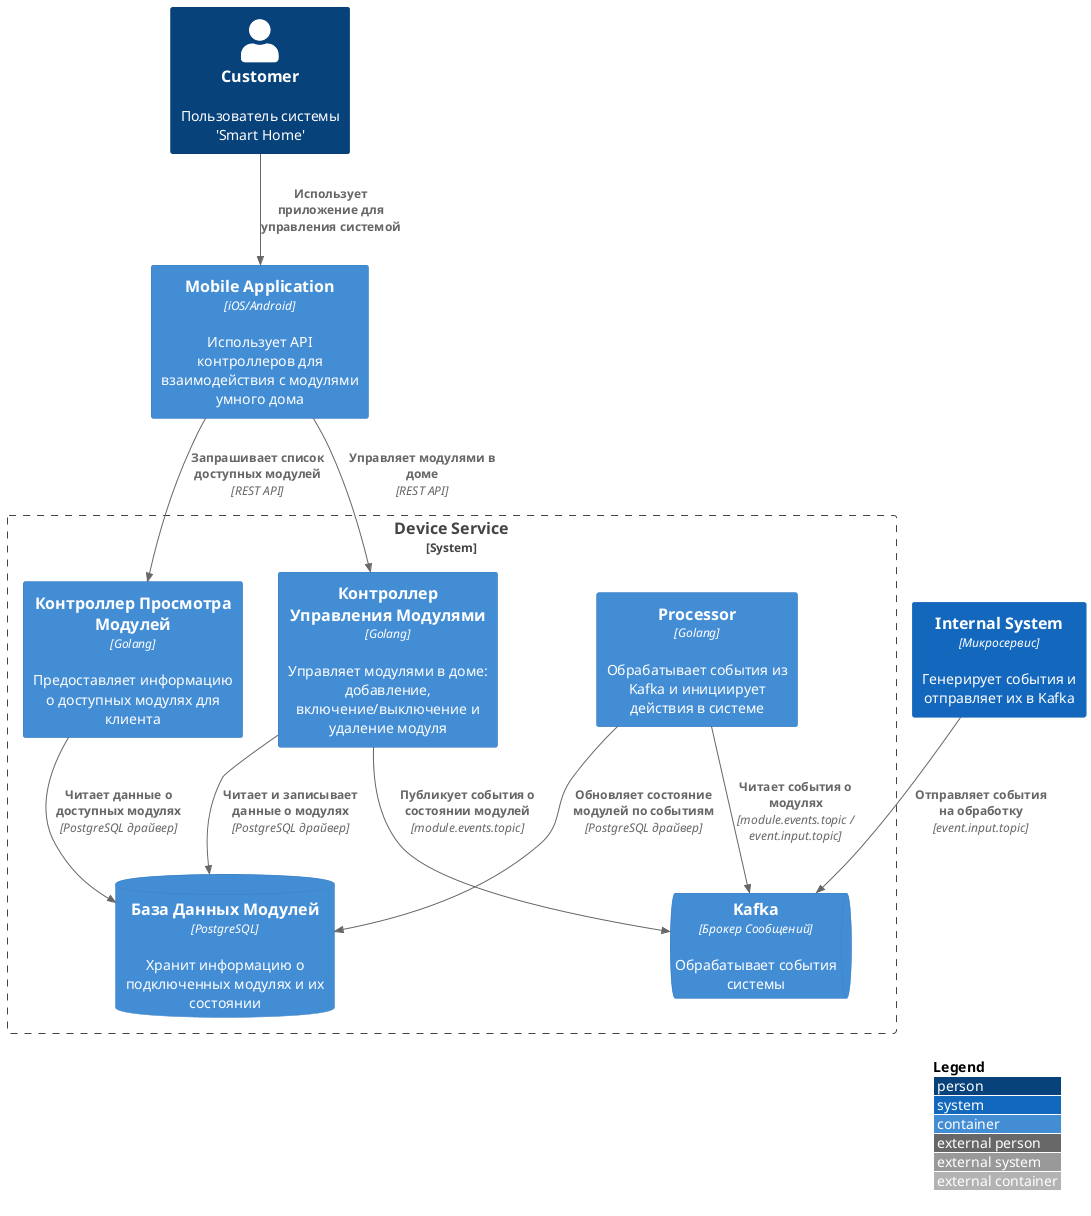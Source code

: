 @startuml
!include <C4/C4_Container>

LAYOUT_WITH_LEGEND()

Person(user, "Customer", "Пользователь системы 'Smart Home'")
Container(app_client, "Mobile Application", "iOS/Android", "Использует API контроллеров для взаимодействия с модулями умного дома")
Container(internal_system, "Internal System", "Микросервис", "Генерирует события и отправляет их в Kafka") #1368bd

System_Boundary(b_system, "Device Service") {
    Container(controller_modules_view, "Контроллер Просмотра Модулей", "Golang", "Предоставляет информацию о доступных модулях для клиента")
    Container(controller_module_management, "Контроллер Управления Модулями", "Golang", "Управляет модулями в доме: добавление, включение/выключение и удаление модуля")

    Container(processor, "Processor", "Golang", "Обрабатывает события из Kafka и инициирует действия в системе")

    ContainerDb(modules_db, "База Данных Модулей", "PostgreSQL", "Хранит информацию о подключенных модулях и их состоянии")
    ContainerQueue(kafka_broker, "Kafka", "Брокер Сообщений", "Обрабатывает события системы")
}

Rel(app_client, controller_modules_view, "Запрашивает список доступных модулей", "REST API")
Rel(app_client, controller_module_management, "Управляет модулями в доме", "REST API")

Rel(user, app_client, "Использует приложение для управления системой")
Rel(controller_modules_view, modules_db, "Читает данные о доступных модулях", "PostgreSQL драйвер")
Rel(controller_module_management, modules_db, "Читает и записывает данные о модулях", "PostgreSQL драйвер")
Rel(controller_module_management, kafka_broker, "Публикует события о состоянии модулей", "module.events.topic")
Rel(internal_system, kafka_broker, "Отправляет события на обработку", "event.input.topic")
Rel(processor, kafka_broker, "Читает события о модулях", "module.events.topic / event.input.topic")
Rel(processor, modules_db, "Обновляет состояние модулей по событиям", "PostgreSQL драйвер")

@enduml
